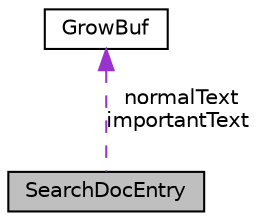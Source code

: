 digraph "SearchDocEntry"
{
 // INTERACTIVE_SVG=YES
  edge [fontname="Helvetica",fontsize="10",labelfontname="Helvetica",labelfontsize="10"];
  node [fontname="Helvetica",fontsize="10",shape=record];
  Node1 [label="SearchDocEntry",height=0.2,width=0.4,color="black", fillcolor="grey75", style="filled", fontcolor="black"];
  Node2 -> Node1 [dir="back",color="darkorchid3",fontsize="10",style="dashed",label=" normalText\nimportantText" ,fontname="Helvetica"];
  Node2 [label="GrowBuf",height=0.2,width=0.4,color="black", fillcolor="white", style="filled",URL="$d8/d33/class_grow_buf.html",tooltip="Class representing a string buffer optimised for growing. "];
}
